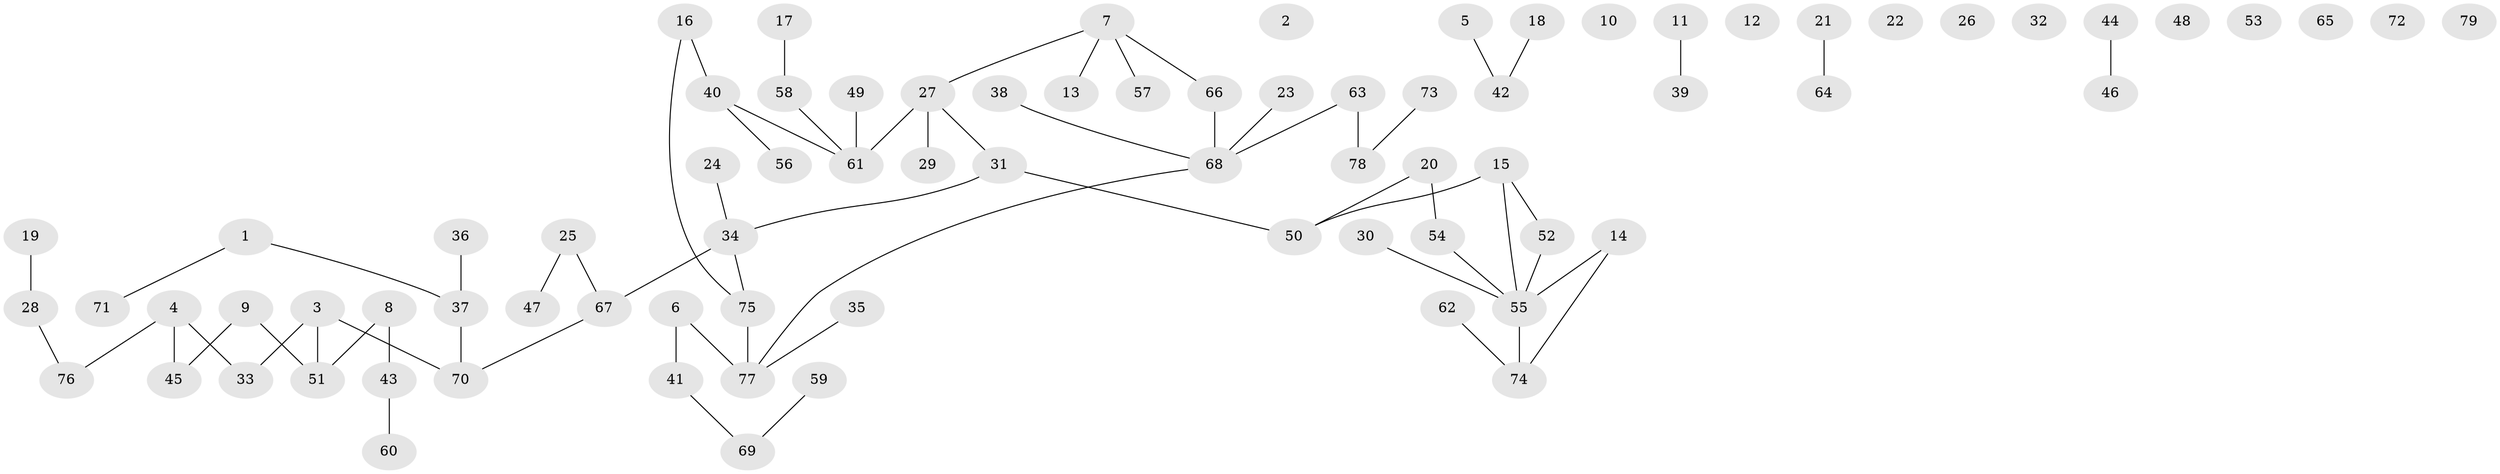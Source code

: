 // coarse degree distribution, {0: 0.6521739130434783, 1: 0.17391304347826086, 2: 0.08695652173913043, 3: 0.08695652173913043}
// Generated by graph-tools (version 1.1) at 2025/42/03/04/25 21:42:22]
// undirected, 79 vertices, 69 edges
graph export_dot {
graph [start="1"]
  node [color=gray90,style=filled];
  1;
  2;
  3;
  4;
  5;
  6;
  7;
  8;
  9;
  10;
  11;
  12;
  13;
  14;
  15;
  16;
  17;
  18;
  19;
  20;
  21;
  22;
  23;
  24;
  25;
  26;
  27;
  28;
  29;
  30;
  31;
  32;
  33;
  34;
  35;
  36;
  37;
  38;
  39;
  40;
  41;
  42;
  43;
  44;
  45;
  46;
  47;
  48;
  49;
  50;
  51;
  52;
  53;
  54;
  55;
  56;
  57;
  58;
  59;
  60;
  61;
  62;
  63;
  64;
  65;
  66;
  67;
  68;
  69;
  70;
  71;
  72;
  73;
  74;
  75;
  76;
  77;
  78;
  79;
  1 -- 37;
  1 -- 71;
  3 -- 33;
  3 -- 51;
  3 -- 70;
  4 -- 33;
  4 -- 45;
  4 -- 76;
  5 -- 42;
  6 -- 41;
  6 -- 77;
  7 -- 13;
  7 -- 27;
  7 -- 57;
  7 -- 66;
  8 -- 43;
  8 -- 51;
  9 -- 45;
  9 -- 51;
  11 -- 39;
  14 -- 55;
  14 -- 74;
  15 -- 50;
  15 -- 52;
  15 -- 55;
  16 -- 40;
  16 -- 75;
  17 -- 58;
  18 -- 42;
  19 -- 28;
  20 -- 50;
  20 -- 54;
  21 -- 64;
  23 -- 68;
  24 -- 34;
  25 -- 47;
  25 -- 67;
  27 -- 29;
  27 -- 31;
  27 -- 61;
  28 -- 76;
  30 -- 55;
  31 -- 34;
  31 -- 50;
  34 -- 67;
  34 -- 75;
  35 -- 77;
  36 -- 37;
  37 -- 70;
  38 -- 68;
  40 -- 56;
  40 -- 61;
  41 -- 69;
  43 -- 60;
  44 -- 46;
  49 -- 61;
  52 -- 55;
  54 -- 55;
  55 -- 74;
  58 -- 61;
  59 -- 69;
  62 -- 74;
  63 -- 68;
  63 -- 78;
  66 -- 68;
  67 -- 70;
  68 -- 77;
  73 -- 78;
  75 -- 77;
}
